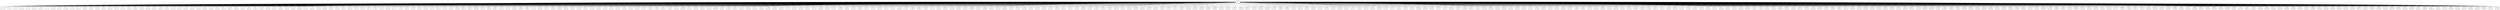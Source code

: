 graph G {
  0 -- 1;
  0 -- 2;
  0 -- 3;
  0 -- 6;
  0 -- 5;
  0 -- 8;
  0 -- 9;
  0 -- 7;
  0 -- 12;
  0 -- 15;
  0 -- 13;
  0 -- 11;
  0 -- 4;
  0 -- 16;
  0 -- 10;
  0 -- 18;
  0 -- 20;
  0 -- 24;
  0 -- 14;
  0 -- 17;
  0 -- 22;
  0 -- 29;
  0 -- 21;
  0 -- 30;
  0 -- 32;
  0 -- 25;
  0 -- 19;
  0 -- 27;
  0 -- 41;
  0 -- 40;
  0 -- 31;
  0 -- 44;
  0 -- 39;
  0 -- 42;
  0 -- 33;
  0 -- 51;
  0 -- 38;
  0 -- 28;
  0 -- 45;
  0 -- 43;
  0 -- 52;
  0 -- 36;
  0 -- 59;
  0 -- 58;
  0 -- 61;
  0 -- 57;
  0 -- 55;
  0 -- 34;
  0 -- 37;
  0 -- 54;
  0 -- 66;
  0 -- 48;
  0 -- 46;
  0 -- 50;
  0 -- 75;
  0 -- 65;
  0 -- 76;
  0 -- 47;
  0 -- 67;
  0 -- 79;
  0 -- 53;
  0 -- 64;
  0 -- 77;
  0 -- 72;
  0 -- 80;
  0 -- 84;
  0 -- 81;
  0 -- 87;
  0 -- 73;
  0 -- 92;
  0 -- 70;
  0 -- 23;
  0 -- 96;
  0 -- 85;
  0 -- 68;
  0 -- 88;
  0 -- 98;
  0 -- 93;
  0 -- 86;
  0 -- 97;
  0 -- 82;
  0 -- 104;
  0 -- 100;
  0 -- 99;
  0 -- 71;
  0 -- 60;
  0 -- 107;
  0 -- 26;
  0 -- 106;
  0 -- 105;
  0 -- 62;
  0 -- 110;
  0 -- 69;
  0 -- 122;
  0 -- 102;
  0 -- 74;
  0 -- 35;
  0 -- 101;
  0 -- 83;
  0 -- 91;
  0 -- 113;
  0 -- 78;
  0 -- 118;
  0 -- 90;
  0 -- 125;
  0 -- 134;
  0 -- 131;
  0 -- 138;
  0 -- 89;
  0 -- 137;
  0 -- 123;
  0 -- 121;
  0 -- 144;
  0 -- 94;
  0 -- 130;
  0 -- 132;
  0 -- 117;
  0 -- 153;
  0 -- 155;
  0 -- 145;
  0 -- 146;
  0 -- 133;
  0 -- 150;
  0 -- 157;
  0 -- 135;
  0 -- 112;
  0 -- 151;
  0 -- 159;
  0 -- 139;
  0 -- 103;
  0 -- 163;
  0 -- 108;
  0 -- 49;
  0 -- 162;
  0 -- 169;
  0 -- 181;
  0 -- 177;
  0 -- 119;
  0 -- 175;
  0 -- 152;
  0 -- 128;
  0 -- 149;
  0 -- 120;
  0 -- 184;
  0 -- 129;
  0 -- 111;
  0 -- 161;
  0 -- 195;
  0 -- 176;
  0 -- 200;
  0 -- 197;
  0 -- 188;
  0 -- 141;
  0 -- 208;
  0 -- 124;
  0 -- 198;
  0 -- 206;
  0 -- 211;
  0 -- 202;
  0 -- 142;
  0 -- 63;
  0 -- 213;
  0 -- 178;
  0 -- 210;
  0 -- 193;
  0 -- 115;
  0 -- 143;
  0 -- 207;
  0 -- 189;
  0 -- 140;
  0 -- 147;
  0 -- 222;
  0 -- 126;
  0 -- 154;
  0 -- 56;
  0 -- 225;
  0 -- 190;
  0 -- 226;
  0 -- 158;
  0 -- 223;
  0 -- 180;
  0 -- 167;
  0 -- 127;
  0 -- 165;
  0 -- 185;
  0 -- 148;
  0 -- 248;
  0 -- 228;
  0 -- 249;
  0 -- 217;
  0 -- 212;
  0 -- 245;
  0 -- 230;
  0 -- 187;
  0 -- 233;
  0 -- 254;
  0 -- 250;
  0 -- 239;
  0 -- 109;
  0 -- 164;
  0 -- 227;
  0 -- 214;
  0 -- 259;
  0 -- 264;
  0 -- 173;
  0 -- 156;
  0 -- 231;
  0 -- 220;
  0 -- 171;
  0 -- 277;
  0 -- 215;
  0 -- 272;
  0 -- 204;
  0 -- 269;
  0 -- 192;
  0 -- 237;
  0 -- 261;
  0 -- 263;
  0 -- 274;
  0 -- 284;
  0 -- 266;
  0 -- 246;
  0 -- 287;
  0 -- 179;
  0 -- 201;
  0 -- 262;
  0 -- 136;
  0 -- 216;
  0 -- 247;
  0 -- 174;
  0 -- 302;
  0 -- 281;
  0 -- 205;
  0 -- 219;
  0 -- 295;
  0 -- 116;
  0 -- 271;
  0 -- 242;
  0 -- 229;
  0 -- 318;
  0 -- 292;
  0 -- 304;
  0 -- 329;
  0 -- 258;
  0 -- 316;
  0 -- 279;
  0 -- 232;
  0 -- 186;
  0 -- 194;
  0 -- 240;
  0 -- 331;
  0 -- 298;
  0 -- 344;
  0 -- 166;
  0 -- 324;
  0 -- 252;
  0 -- 341;
  0 -- 328;
  0 -- 280;
  0 -- 322;
  0 -- 335;
  0 -- 325;
  0 -- 243;
  0 -- 251;
  0 -- 114;
  0 -- 351;
  0 -- 353;
  0 -- 182;
  0 -- 355;
  0 -- 308;
  0 -- 255;
  0 -- 95;
  0 -- 314;
  0 -- 301;
  0 -- 340;
  0 -- 333;
  0 -- 320;
  0 -- 352;
  0 -- 267;
  0 -- 326;
  0 -- 244;
  0 -- 370;
  0 -- 334;
  0 -- 282;
  0 -- 311;
  0 -- 168;
  0 -- 359;
  0 -- 290;
  0 -- 381;
  0 -- 367;
  0 -- 338;
  0 -- 256;
  0 -- 218;
  0 -- 234;
  0 -- 382;
  0 -- 350;
  0 -- 286;
  0 -- 306;
  0 -- 362;
  0 -- 291;
  0 -- 160;
  0 -- 390;
  0 -- 380;
  0 -- 384;
  0 -- 203;
  0 -- 385;
  0 -- 300;
  0 -- 391;
  0 -- 278;
  0 -- 336;
  0 -- 293;
  0 -- 410;
  0 -- 330;
  0 -- 337;
  0 -- 296;
  0 -- 236;
  0 -- 346;
  0 -- 303;
  0 -- 265;
  0 -- 366;
  0 -- 361;
  0 -- 395;
  0 -- 199;
  0 -- 312;
  0 -- 241;
  0 -- 377;
  0 -- 369;
  0 -- 383;
  0 -- 317;
  0 -- 378;
  0 -- 425;
  0 -- 431;
  0 -- 428;
  0 -- 418;
  0 -- 409;
  0 -- 386;
  0 -- 374;
  0 -- 388;
  0 -- 416;
  0 -- 436;
  0 -- 398;
  0 -- 348;
  0 -- 364;
  0 -- 283;
  0 -- 372;
  0 -- 430;
  0 -- 447;
  0 -- 424;
  0 -- 268;
  0 -- 253;
  0 -- 413;
  0 -- 459;
  0 -- 449;
  0 -- 345;
  0 -- 423;
  0 -- 399;
  0 -- 224;
  0 -- 463;
  0 -- 342;
  0 -- 420;
  0 -- 310;
  0 -- 441;
  0 -- 347;
  0 -- 455;
  0 -- 460;
  0 -- 468;
  0 -- 313;
  0 -- 309;
  0 -- 396;
  0 -- 305;
  0 -- 289;
  0 -- 319;
  0 -- 429;
  0 -- 403;
  0 -- 343;
  0 -- 371;
  0 -- 389;
  0 -- 451;
  0 -- 473;
  0 -- 462;
  0 -- 485;
  0 -- 486;
  0 -- 476;
  0 -- 375;
}